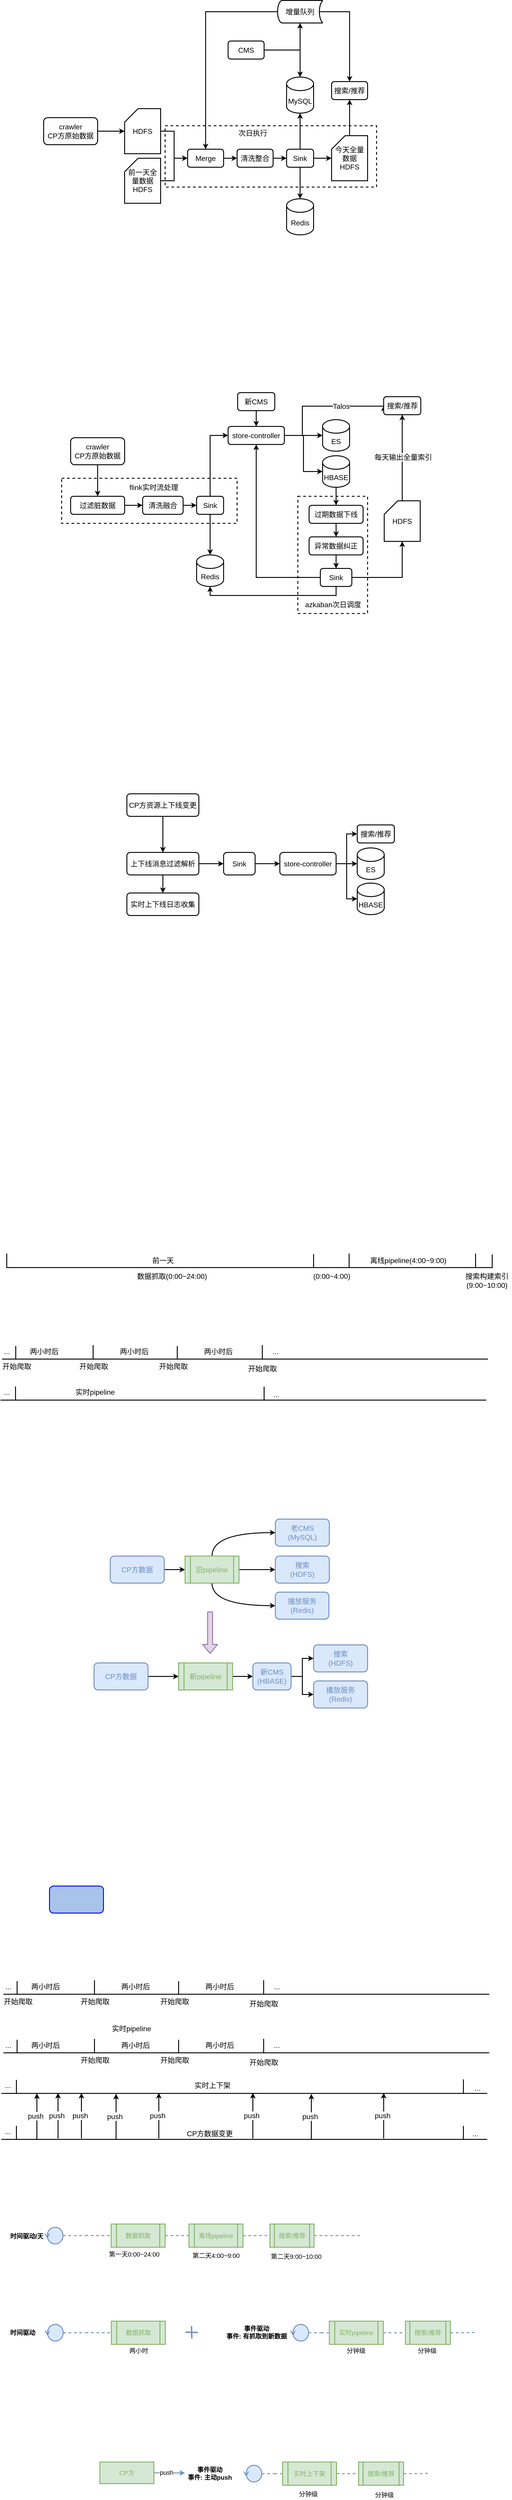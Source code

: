 <mxfile version="14.2.7" type="github">
  <diagram id="VjVRpiudHXe4usmQhJof" name="第 1 页">
    <mxGraphModel dx="1426" dy="844" grid="0" gridSize="10" guides="1" tooltips="1" connect="1" arrows="1" fold="1" page="1" pageScale="1" pageWidth="1169" pageHeight="827" math="0" shadow="0">
      <root>
        <mxCell id="0" />
        <mxCell id="1" parent="0" />
        <mxCell id="4UaUl_g-EKsj6W3iqg6l-78" value="" style="rounded=0;whiteSpace=wrap;html=1;strokeWidth=2;fontSize=16;dashed=1;" parent="1" vertex="1">
          <mxGeometry x="685" y="1210" width="155" height="260" as="geometry" />
        </mxCell>
        <mxCell id="4UaUl_g-EKsj6W3iqg6l-38" value="" style="rounded=0;whiteSpace=wrap;html=1;strokeWidth=2;fontSize=16;dashed=1;" parent="1" vertex="1">
          <mxGeometry x="160" y="1170" width="390" height="100" as="geometry" />
        </mxCell>
        <mxCell id="4UaUl_g-EKsj6W3iqg6l-20" value="" style="rounded=0;whiteSpace=wrap;html=1;strokeWidth=2;fontSize=16;dashed=1;" parent="1" vertex="1">
          <mxGeometry x="390" y="388" width="470" height="136" as="geometry" />
        </mxCell>
        <mxCell id="4UaUl_g-EKsj6W3iqg6l-3" value="" style="edgeStyle=orthogonalEdgeStyle;rounded=0;orthogonalLoop=1;jettySize=auto;html=1;fontSize=16;strokeWidth=2;" parent="1" source="4UaUl_g-EKsj6W3iqg6l-1" target="4UaUl_g-EKsj6W3iqg6l-2" edge="1">
          <mxGeometry relative="1" as="geometry" />
        </mxCell>
        <mxCell id="4UaUl_g-EKsj6W3iqg6l-1" value="crawler&lt;br style=&quot;font-size: 16px;&quot;&gt;CP方原始数据" style="rounded=1;whiteSpace=wrap;html=1;strokeWidth=2;fontSize=16;" parent="1" vertex="1">
          <mxGeometry x="120" y="370" width="120" height="60" as="geometry" />
        </mxCell>
        <mxCell id="4UaUl_g-EKsj6W3iqg6l-6" style="edgeStyle=orthogonalEdgeStyle;rounded=0;orthogonalLoop=1;jettySize=auto;html=1;exitX=1;exitY=0.5;exitDx=0;exitDy=0;exitPerimeter=0;entryX=0;entryY=0.5;entryDx=0;entryDy=0;strokeWidth=2;fontSize=16;" parent="1" source="4UaUl_g-EKsj6W3iqg6l-2" target="4UaUl_g-EKsj6W3iqg6l-5" edge="1">
          <mxGeometry relative="1" as="geometry" />
        </mxCell>
        <mxCell id="4UaUl_g-EKsj6W3iqg6l-2" value="HDFS" style="shape=card;whiteSpace=wrap;html=1;strokeWidth=2;fontSize=16;" parent="1" vertex="1">
          <mxGeometry x="300" y="350" width="80" height="100" as="geometry" />
        </mxCell>
        <mxCell id="4UaUl_g-EKsj6W3iqg6l-7" style="edgeStyle=orthogonalEdgeStyle;rounded=0;orthogonalLoop=1;jettySize=auto;html=1;exitX=1;exitY=0.5;exitDx=0;exitDy=0;exitPerimeter=0;entryX=0;entryY=0.5;entryDx=0;entryDy=0;strokeWidth=2;fontSize=16;" parent="1" source="4UaUl_g-EKsj6W3iqg6l-4" target="4UaUl_g-EKsj6W3iqg6l-5" edge="1">
          <mxGeometry relative="1" as="geometry" />
        </mxCell>
        <mxCell id="4UaUl_g-EKsj6W3iqg6l-4" value="前一天全量数据&lt;br&gt;HDFS" style="shape=card;whiteSpace=wrap;html=1;strokeWidth=2;fontSize=16;" parent="1" vertex="1">
          <mxGeometry x="300" y="460" width="80" height="100" as="geometry" />
        </mxCell>
        <mxCell id="4UaUl_g-EKsj6W3iqg6l-9" value="" style="edgeStyle=orthogonalEdgeStyle;rounded=0;orthogonalLoop=1;jettySize=auto;html=1;strokeWidth=2;fontSize=16;" parent="1" source="4UaUl_g-EKsj6W3iqg6l-5" target="4UaUl_g-EKsj6W3iqg6l-8" edge="1">
          <mxGeometry relative="1" as="geometry" />
        </mxCell>
        <mxCell id="4UaUl_g-EKsj6W3iqg6l-5" value="Merge" style="rounded=1;whiteSpace=wrap;html=1;strokeWidth=2;fontSize=16;" parent="1" vertex="1">
          <mxGeometry x="440" y="440" width="80" height="40" as="geometry" />
        </mxCell>
        <mxCell id="4UaUl_g-EKsj6W3iqg6l-11" value="" style="edgeStyle=orthogonalEdgeStyle;rounded=0;orthogonalLoop=1;jettySize=auto;html=1;strokeWidth=2;fontSize=16;" parent="1" source="4UaUl_g-EKsj6W3iqg6l-8" target="4UaUl_g-EKsj6W3iqg6l-10" edge="1">
          <mxGeometry relative="1" as="geometry" />
        </mxCell>
        <mxCell id="4UaUl_g-EKsj6W3iqg6l-8" value="清洗整合" style="rounded=1;whiteSpace=wrap;html=1;strokeWidth=2;fontSize=16;" parent="1" vertex="1">
          <mxGeometry x="550" y="440" width="80" height="40" as="geometry" />
        </mxCell>
        <mxCell id="4UaUl_g-EKsj6W3iqg6l-13" value="" style="edgeStyle=orthogonalEdgeStyle;rounded=0;orthogonalLoop=1;jettySize=auto;html=1;strokeWidth=2;fontSize=16;" parent="1" source="4UaUl_g-EKsj6W3iqg6l-10" target="4UaUl_g-EKsj6W3iqg6l-12" edge="1">
          <mxGeometry relative="1" as="geometry" />
        </mxCell>
        <mxCell id="4UaUl_g-EKsj6W3iqg6l-15" value="" style="edgeStyle=orthogonalEdgeStyle;rounded=0;orthogonalLoop=1;jettySize=auto;html=1;strokeWidth=2;fontSize=16;" parent="1" source="4UaUl_g-EKsj6W3iqg6l-10" target="4UaUl_g-EKsj6W3iqg6l-14" edge="1">
          <mxGeometry relative="1" as="geometry" />
        </mxCell>
        <mxCell id="4UaUl_g-EKsj6W3iqg6l-17" value="" style="edgeStyle=orthogonalEdgeStyle;rounded=0;orthogonalLoop=1;jettySize=auto;html=1;strokeWidth=2;fontSize=16;" parent="1" source="4UaUl_g-EKsj6W3iqg6l-10" target="4UaUl_g-EKsj6W3iqg6l-16" edge="1">
          <mxGeometry relative="1" as="geometry" />
        </mxCell>
        <mxCell id="4UaUl_g-EKsj6W3iqg6l-10" value="Sink" style="rounded=1;whiteSpace=wrap;html=1;strokeWidth=2;fontSize=16;" parent="1" vertex="1">
          <mxGeometry x="660" y="440" width="60" height="40" as="geometry" />
        </mxCell>
        <mxCell id="4UaUl_g-EKsj6W3iqg6l-19" value="" style="edgeStyle=orthogonalEdgeStyle;rounded=0;orthogonalLoop=1;jettySize=auto;html=1;strokeWidth=2;fontSize=16;" parent="1" source="4UaUl_g-EKsj6W3iqg6l-12" target="4UaUl_g-EKsj6W3iqg6l-18" edge="1">
          <mxGeometry relative="1" as="geometry" />
        </mxCell>
        <mxCell id="4UaUl_g-EKsj6W3iqg6l-12" value="今天全量数据&lt;br&gt;HDFS" style="shape=card;whiteSpace=wrap;html=1;strokeWidth=2;fontSize=16;" parent="1" vertex="1">
          <mxGeometry x="760" y="410" width="80" height="100" as="geometry" />
        </mxCell>
        <mxCell id="4UaUl_g-EKsj6W3iqg6l-14" value="MySQL" style="shape=cylinder3;whiteSpace=wrap;html=1;boundedLbl=1;backgroundOutline=1;size=15;strokeWidth=2;fontSize=16;" parent="1" vertex="1">
          <mxGeometry x="660" y="280" width="60" height="80" as="geometry" />
        </mxCell>
        <mxCell id="4UaUl_g-EKsj6W3iqg6l-16" value="Redis" style="shape=cylinder3;whiteSpace=wrap;html=1;boundedLbl=1;backgroundOutline=1;size=15;strokeWidth=2;fontSize=16;" parent="1" vertex="1">
          <mxGeometry x="660" y="550" width="60" height="80" as="geometry" />
        </mxCell>
        <mxCell id="4UaUl_g-EKsj6W3iqg6l-18" value="搜索/推荐" style="rounded=1;whiteSpace=wrap;html=1;strokeWidth=2;fontSize=16;" parent="1" vertex="1">
          <mxGeometry x="760" y="290" width="80" height="40" as="geometry" />
        </mxCell>
        <mxCell id="4UaUl_g-EKsj6W3iqg6l-21" value="次日执行" style="text;html=1;strokeColor=none;fillColor=none;align=center;verticalAlign=middle;whiteSpace=wrap;rounded=0;dashed=1;fontSize=16;" parent="1" vertex="1">
          <mxGeometry x="545" y="394" width="80" height="20" as="geometry" />
        </mxCell>
        <mxCell id="4UaUl_g-EKsj6W3iqg6l-25" style="edgeStyle=orthogonalEdgeStyle;rounded=0;orthogonalLoop=1;jettySize=auto;html=1;exitX=1;exitY=0.5;exitDx=0;exitDy=0;entryX=0.5;entryY=1;entryDx=0;entryDy=0;entryPerimeter=0;strokeWidth=2;fontSize=16;" parent="1" source="4UaUl_g-EKsj6W3iqg6l-23" target="4UaUl_g-EKsj6W3iqg6l-24" edge="1">
          <mxGeometry relative="1" as="geometry" />
        </mxCell>
        <mxCell id="4UaUl_g-EKsj6W3iqg6l-26" style="edgeStyle=orthogonalEdgeStyle;rounded=0;orthogonalLoop=1;jettySize=auto;html=1;exitX=1;exitY=0.5;exitDx=0;exitDy=0;entryX=0.5;entryY=0;entryDx=0;entryDy=0;entryPerimeter=0;strokeWidth=2;fontSize=16;" parent="1" source="4UaUl_g-EKsj6W3iqg6l-23" target="4UaUl_g-EKsj6W3iqg6l-14" edge="1">
          <mxGeometry relative="1" as="geometry" />
        </mxCell>
        <mxCell id="4UaUl_g-EKsj6W3iqg6l-23" value="CMS" style="rounded=1;whiteSpace=wrap;html=1;strokeWidth=2;fontSize=16;" parent="1" vertex="1">
          <mxGeometry x="530" y="200" width="80" height="40" as="geometry" />
        </mxCell>
        <mxCell id="4UaUl_g-EKsj6W3iqg6l-27" style="edgeStyle=orthogonalEdgeStyle;rounded=0;orthogonalLoop=1;jettySize=auto;html=1;exitX=0.93;exitY=0.5;exitDx=0;exitDy=0;exitPerimeter=0;strokeWidth=2;fontSize=16;" parent="1" source="4UaUl_g-EKsj6W3iqg6l-24" target="4UaUl_g-EKsj6W3iqg6l-18" edge="1">
          <mxGeometry relative="1" as="geometry" />
        </mxCell>
        <mxCell id="4UaUl_g-EKsj6W3iqg6l-29" style="edgeStyle=orthogonalEdgeStyle;rounded=0;orthogonalLoop=1;jettySize=auto;html=1;exitX=0;exitY=0.5;exitDx=0;exitDy=0;exitPerimeter=0;strokeWidth=2;fontSize=16;" parent="1" source="4UaUl_g-EKsj6W3iqg6l-24" target="4UaUl_g-EKsj6W3iqg6l-5" edge="1">
          <mxGeometry relative="1" as="geometry" />
        </mxCell>
        <mxCell id="4UaUl_g-EKsj6W3iqg6l-24" value="增量队列" style="strokeWidth=2;html=1;shape=mxgraph.flowchart.stored_data;whiteSpace=wrap;rounded=0;shadow=0;glass=0;sketch=0;fontSize=16;" parent="1" vertex="1">
          <mxGeometry x="640" y="110" width="100" height="50" as="geometry" />
        </mxCell>
        <mxCell id="4UaUl_g-EKsj6W3iqg6l-33" value="" style="edgeStyle=orthogonalEdgeStyle;rounded=0;orthogonalLoop=1;jettySize=auto;html=1;strokeWidth=2;fontSize=16;" parent="1" source="4UaUl_g-EKsj6W3iqg6l-31" target="4UaUl_g-EKsj6W3iqg6l-32" edge="1">
          <mxGeometry relative="1" as="geometry" />
        </mxCell>
        <mxCell id="4UaUl_g-EKsj6W3iqg6l-31" value="crawler&lt;br style=&quot;font-size: 16px;&quot;&gt;CP方原始数据" style="rounded=1;whiteSpace=wrap;html=1;strokeWidth=2;fontSize=16;" parent="1" vertex="1">
          <mxGeometry x="180" y="1080" width="120" height="60" as="geometry" />
        </mxCell>
        <mxCell id="4UaUl_g-EKsj6W3iqg6l-35" value="" style="edgeStyle=orthogonalEdgeStyle;rounded=0;orthogonalLoop=1;jettySize=auto;html=1;strokeWidth=2;fontSize=16;" parent="1" source="4UaUl_g-EKsj6W3iqg6l-32" target="4UaUl_g-EKsj6W3iqg6l-34" edge="1">
          <mxGeometry relative="1" as="geometry" />
        </mxCell>
        <mxCell id="4UaUl_g-EKsj6W3iqg6l-32" value="过滤脏数据" style="rounded=1;whiteSpace=wrap;html=1;strokeWidth=2;fontSize=16;" parent="1" vertex="1">
          <mxGeometry x="180" y="1210" width="120" height="40" as="geometry" />
        </mxCell>
        <mxCell id="4UaUl_g-EKsj6W3iqg6l-37" value="" style="edgeStyle=orthogonalEdgeStyle;rounded=0;orthogonalLoop=1;jettySize=auto;html=1;strokeWidth=2;fontSize=16;" parent="1" source="4UaUl_g-EKsj6W3iqg6l-34" target="4UaUl_g-EKsj6W3iqg6l-36" edge="1">
          <mxGeometry relative="1" as="geometry" />
        </mxCell>
        <mxCell id="4UaUl_g-EKsj6W3iqg6l-34" value="清洗融合" style="rounded=1;whiteSpace=wrap;html=1;strokeWidth=2;fontSize=16;" parent="1" vertex="1">
          <mxGeometry x="340" y="1210" width="90" height="40" as="geometry" />
        </mxCell>
        <mxCell id="4UaUl_g-EKsj6W3iqg6l-53" value="" style="edgeStyle=orthogonalEdgeStyle;rounded=0;orthogonalLoop=1;jettySize=auto;html=1;strokeWidth=2;fontSize=16;" parent="1" source="4UaUl_g-EKsj6W3iqg6l-36" target="4UaUl_g-EKsj6W3iqg6l-52" edge="1">
          <mxGeometry relative="1" as="geometry" />
        </mxCell>
        <mxCell id="4UaUl_g-EKsj6W3iqg6l-63" style="edgeStyle=orthogonalEdgeStyle;rounded=0;orthogonalLoop=1;jettySize=auto;html=1;exitX=0.5;exitY=0;exitDx=0;exitDy=0;entryX=0;entryY=0.5;entryDx=0;entryDy=0;strokeWidth=2;fontSize=16;" parent="1" source="4UaUl_g-EKsj6W3iqg6l-36" target="4UaUl_g-EKsj6W3iqg6l-41" edge="1">
          <mxGeometry relative="1" as="geometry" />
        </mxCell>
        <mxCell id="4UaUl_g-EKsj6W3iqg6l-36" value="Sink" style="rounded=1;whiteSpace=wrap;html=1;strokeWidth=2;fontSize=16;" parent="1" vertex="1">
          <mxGeometry x="460" y="1210" width="60" height="40" as="geometry" />
        </mxCell>
        <mxCell id="4UaUl_g-EKsj6W3iqg6l-39" value="flink实时流处理" style="text;html=1;strokeColor=none;fillColor=none;align=center;verticalAlign=middle;whiteSpace=wrap;rounded=0;dashed=1;fontSize=16;" parent="1" vertex="1">
          <mxGeometry x="300" y="1180" width="130" height="20" as="geometry" />
        </mxCell>
        <mxCell id="4UaUl_g-EKsj6W3iqg6l-65" value="" style="edgeStyle=orthogonalEdgeStyle;rounded=0;orthogonalLoop=1;jettySize=auto;html=1;strokeWidth=2;fontSize=16;" parent="1" source="4UaUl_g-EKsj6W3iqg6l-41" target="4UaUl_g-EKsj6W3iqg6l-45" edge="1">
          <mxGeometry relative="1" as="geometry" />
        </mxCell>
        <mxCell id="4UaUl_g-EKsj6W3iqg6l-66" style="edgeStyle=orthogonalEdgeStyle;rounded=0;orthogonalLoop=1;jettySize=auto;html=1;exitX=1;exitY=0.5;exitDx=0;exitDy=0;entryX=0;entryY=0.5;entryDx=0;entryDy=0;entryPerimeter=0;strokeWidth=2;fontSize=16;" parent="1" source="4UaUl_g-EKsj6W3iqg6l-41" target="4UaUl_g-EKsj6W3iqg6l-50" edge="1">
          <mxGeometry relative="1" as="geometry" />
        </mxCell>
        <mxCell id="4UaUl_g-EKsj6W3iqg6l-67" style="edgeStyle=orthogonalEdgeStyle;rounded=0;orthogonalLoop=1;jettySize=auto;html=1;exitX=1;exitY=0.5;exitDx=0;exitDy=0;entryX=0;entryY=0.5;entryDx=0;entryDy=0;strokeWidth=2;fontSize=16;" parent="1" source="4UaUl_g-EKsj6W3iqg6l-41" target="4UaUl_g-EKsj6W3iqg6l-55" edge="1">
          <mxGeometry relative="1" as="geometry">
            <Array as="points">
              <mxPoint x="695" y="1075" />
              <mxPoint x="695" y="1010" />
            </Array>
          </mxGeometry>
        </mxCell>
        <mxCell id="4UaUl_g-EKsj6W3iqg6l-68" value="Talos" style="edgeLabel;html=1;align=center;verticalAlign=middle;resizable=0;points=[];fontSize=16;" parent="4UaUl_g-EKsj6W3iqg6l-67" vertex="1" connectable="0">
          <mxGeometry x="0.333" relative="1" as="geometry">
            <mxPoint as="offset" />
          </mxGeometry>
        </mxCell>
        <mxCell id="4UaUl_g-EKsj6W3iqg6l-41" value="store-controller" style="rounded=1;whiteSpace=wrap;html=1;strokeWidth=2;fontSize=16;" parent="1" vertex="1">
          <mxGeometry x="530" y="1055" width="125" height="40" as="geometry" />
        </mxCell>
        <mxCell id="4UaUl_g-EKsj6W3iqg6l-44" style="edgeStyle=orthogonalEdgeStyle;rounded=0;orthogonalLoop=1;jettySize=auto;html=1;exitX=0.5;exitY=1;exitDx=0;exitDy=0;strokeWidth=2;fontSize=16;" parent="1" source="4UaUl_g-EKsj6W3iqg6l-43" target="4UaUl_g-EKsj6W3iqg6l-41" edge="1">
          <mxGeometry relative="1" as="geometry" />
        </mxCell>
        <mxCell id="4UaUl_g-EKsj6W3iqg6l-43" value="新CMS" style="rounded=1;whiteSpace=wrap;html=1;strokeWidth=2;fontSize=16;" parent="1" vertex="1">
          <mxGeometry x="551.25" y="980" width="82.5" height="40" as="geometry" />
        </mxCell>
        <mxCell id="4UaUl_g-EKsj6W3iqg6l-45" value="ES" style="shape=cylinder3;whiteSpace=wrap;html=1;boundedLbl=1;backgroundOutline=1;size=15;strokeWidth=2;fontSize=16;" parent="1" vertex="1">
          <mxGeometry x="740" y="1040" width="60" height="70" as="geometry" />
        </mxCell>
        <mxCell id="4UaUl_g-EKsj6W3iqg6l-71" value="" style="edgeStyle=orthogonalEdgeStyle;rounded=0;orthogonalLoop=1;jettySize=auto;html=1;strokeWidth=2;fontSize=16;" parent="1" source="4UaUl_g-EKsj6W3iqg6l-50" target="4UaUl_g-EKsj6W3iqg6l-61" edge="1">
          <mxGeometry relative="1" as="geometry" />
        </mxCell>
        <mxCell id="4UaUl_g-EKsj6W3iqg6l-50" value="HBASE" style="shape=cylinder3;whiteSpace=wrap;html=1;boundedLbl=1;backgroundOutline=1;size=15;strokeWidth=2;fontSize=16;" parent="1" vertex="1">
          <mxGeometry x="740" y="1120" width="60" height="70" as="geometry" />
        </mxCell>
        <mxCell id="4UaUl_g-EKsj6W3iqg6l-52" value="Redis" style="shape=cylinder3;whiteSpace=wrap;html=1;boundedLbl=1;backgroundOutline=1;size=15;strokeWidth=2;fontSize=16;" parent="1" vertex="1">
          <mxGeometry x="460" y="1340" width="60" height="70" as="geometry" />
        </mxCell>
        <mxCell id="4UaUl_g-EKsj6W3iqg6l-60" style="edgeStyle=orthogonalEdgeStyle;rounded=0;orthogonalLoop=1;jettySize=auto;html=1;exitX=0.5;exitY=0;exitDx=0;exitDy=0;exitPerimeter=0;strokeWidth=2;fontSize=16;" parent="1" source="4UaUl_g-EKsj6W3iqg6l-54" target="4UaUl_g-EKsj6W3iqg6l-55" edge="1">
          <mxGeometry relative="1" as="geometry" />
        </mxCell>
        <mxCell id="4UaUl_g-EKsj6W3iqg6l-80" value="每天输出全量索引" style="edgeLabel;html=1;align=center;verticalAlign=middle;resizable=0;points=[];fontSize=16;" parent="4UaUl_g-EKsj6W3iqg6l-60" vertex="1" connectable="0">
          <mxGeometry x="0.016" y="-2" relative="1" as="geometry">
            <mxPoint as="offset" />
          </mxGeometry>
        </mxCell>
        <mxCell id="4UaUl_g-EKsj6W3iqg6l-54" value="HDFS" style="shape=card;whiteSpace=wrap;html=1;strokeWidth=2;fontSize=16;" parent="1" vertex="1">
          <mxGeometry x="877" y="1220" width="80" height="90" as="geometry" />
        </mxCell>
        <mxCell id="4UaUl_g-EKsj6W3iqg6l-55" value="搜索/推荐" style="rounded=1;whiteSpace=wrap;html=1;strokeWidth=2;fontSize=16;" parent="1" vertex="1">
          <mxGeometry x="875.75" y="989" width="82.5" height="40" as="geometry" />
        </mxCell>
        <mxCell id="4UaUl_g-EKsj6W3iqg6l-72" value="" style="edgeStyle=orthogonalEdgeStyle;rounded=0;orthogonalLoop=1;jettySize=auto;html=1;strokeWidth=2;fontSize=16;" parent="1" source="4UaUl_g-EKsj6W3iqg6l-61" target="4UaUl_g-EKsj6W3iqg6l-62" edge="1">
          <mxGeometry relative="1" as="geometry" />
        </mxCell>
        <mxCell id="4UaUl_g-EKsj6W3iqg6l-61" value="过期数据下线" style="rounded=1;whiteSpace=wrap;html=1;strokeWidth=2;fontSize=16;" parent="1" vertex="1">
          <mxGeometry x="710" y="1230" width="120" height="40" as="geometry" />
        </mxCell>
        <mxCell id="4UaUl_g-EKsj6W3iqg6l-74" value="" style="edgeStyle=orthogonalEdgeStyle;rounded=0;orthogonalLoop=1;jettySize=auto;html=1;strokeWidth=2;fontSize=16;" parent="1" source="4UaUl_g-EKsj6W3iqg6l-62" target="4UaUl_g-EKsj6W3iqg6l-73" edge="1">
          <mxGeometry relative="1" as="geometry" />
        </mxCell>
        <mxCell id="4UaUl_g-EKsj6W3iqg6l-62" value="异常数据纠正" style="rounded=1;whiteSpace=wrap;html=1;strokeWidth=2;fontSize=16;" parent="1" vertex="1">
          <mxGeometry x="710" y="1300" width="120" height="40" as="geometry" />
        </mxCell>
        <mxCell id="4UaUl_g-EKsj6W3iqg6l-75" style="edgeStyle=orthogonalEdgeStyle;rounded=0;orthogonalLoop=1;jettySize=auto;html=1;exitX=0;exitY=0.5;exitDx=0;exitDy=0;entryX=0.5;entryY=1;entryDx=0;entryDy=0;strokeWidth=2;fontSize=16;" parent="1" source="4UaUl_g-EKsj6W3iqg6l-73" target="4UaUl_g-EKsj6W3iqg6l-41" edge="1">
          <mxGeometry relative="1" as="geometry" />
        </mxCell>
        <mxCell id="4UaUl_g-EKsj6W3iqg6l-76" style="edgeStyle=orthogonalEdgeStyle;rounded=0;orthogonalLoop=1;jettySize=auto;html=1;exitX=0.5;exitY=1;exitDx=0;exitDy=0;entryX=0.5;entryY=1;entryDx=0;entryDy=0;entryPerimeter=0;strokeWidth=2;fontSize=16;" parent="1" source="4UaUl_g-EKsj6W3iqg6l-73" target="4UaUl_g-EKsj6W3iqg6l-52" edge="1">
          <mxGeometry relative="1" as="geometry" />
        </mxCell>
        <mxCell id="4UaUl_g-EKsj6W3iqg6l-77" style="edgeStyle=orthogonalEdgeStyle;rounded=0;orthogonalLoop=1;jettySize=auto;html=1;exitX=1;exitY=0.5;exitDx=0;exitDy=0;strokeWidth=2;fontSize=16;" parent="1" source="4UaUl_g-EKsj6W3iqg6l-73" target="4UaUl_g-EKsj6W3iqg6l-54" edge="1">
          <mxGeometry relative="1" as="geometry" />
        </mxCell>
        <mxCell id="4UaUl_g-EKsj6W3iqg6l-73" value="Sink" style="rounded=1;whiteSpace=wrap;html=1;strokeWidth=2;fontSize=16;" parent="1" vertex="1">
          <mxGeometry x="735" y="1370" width="70" height="40" as="geometry" />
        </mxCell>
        <mxCell id="4UaUl_g-EKsj6W3iqg6l-79" value="azkaban次日调度" style="text;html=1;align=center;verticalAlign=middle;resizable=0;points=[];autosize=1;fontSize=16;" parent="1" vertex="1">
          <mxGeometry x="692.5" y="1440" width="140" height="20" as="geometry" />
        </mxCell>
        <mxCell id="4UaUl_g-EKsj6W3iqg6l-83" value="" style="edgeStyle=orthogonalEdgeStyle;rounded=0;orthogonalLoop=1;jettySize=auto;html=1;strokeWidth=2;fontSize=16;" parent="1" source="4UaUl_g-EKsj6W3iqg6l-81" target="4UaUl_g-EKsj6W3iqg6l-82" edge="1">
          <mxGeometry relative="1" as="geometry" />
        </mxCell>
        <mxCell id="4UaUl_g-EKsj6W3iqg6l-81" value="CP方资源上下线变更" style="rounded=1;whiteSpace=wrap;html=1;strokeWidth=2;fontSize=16;" parent="1" vertex="1">
          <mxGeometry x="305" y="1870" width="160" height="50" as="geometry" />
        </mxCell>
        <mxCell id="4UaUl_g-EKsj6W3iqg6l-85" value="" style="edgeStyle=orthogonalEdgeStyle;rounded=0;orthogonalLoop=1;jettySize=auto;html=1;strokeWidth=2;fontSize=16;" parent="1" source="4UaUl_g-EKsj6W3iqg6l-82" target="4UaUl_g-EKsj6W3iqg6l-84" edge="1">
          <mxGeometry relative="1" as="geometry" />
        </mxCell>
        <mxCell id="4UaUl_g-EKsj6W3iqg6l-89" value="" style="edgeStyle=orthogonalEdgeStyle;rounded=0;orthogonalLoop=1;jettySize=auto;html=1;strokeWidth=2;fontSize=16;" parent="1" source="4UaUl_g-EKsj6W3iqg6l-82" target="4UaUl_g-EKsj6W3iqg6l-88" edge="1">
          <mxGeometry relative="1" as="geometry" />
        </mxCell>
        <mxCell id="4UaUl_g-EKsj6W3iqg6l-82" value="上下线消息过滤解析" style="rounded=1;whiteSpace=wrap;html=1;strokeWidth=2;fontSize=16;" parent="1" vertex="1">
          <mxGeometry x="305" y="2000" width="160" height="50" as="geometry" />
        </mxCell>
        <mxCell id="4UaUl_g-EKsj6W3iqg6l-87" value="" style="edgeStyle=orthogonalEdgeStyle;rounded=0;orthogonalLoop=1;jettySize=auto;html=1;strokeWidth=2;fontSize=16;" parent="1" source="4UaUl_g-EKsj6W3iqg6l-84" target="4UaUl_g-EKsj6W3iqg6l-86" edge="1">
          <mxGeometry relative="1" as="geometry" />
        </mxCell>
        <mxCell id="4UaUl_g-EKsj6W3iqg6l-84" value="Sink" style="rounded=1;whiteSpace=wrap;html=1;strokeWidth=2;fontSize=16;" parent="1" vertex="1">
          <mxGeometry x="520" y="2000" width="70" height="50" as="geometry" />
        </mxCell>
        <mxCell id="4UaUl_g-EKsj6W3iqg6l-94" value="" style="edgeStyle=orthogonalEdgeStyle;rounded=0;orthogonalLoop=1;jettySize=auto;html=1;strokeWidth=2;fontSize=16;" parent="1" source="4UaUl_g-EKsj6W3iqg6l-86" target="4UaUl_g-EKsj6W3iqg6l-91" edge="1">
          <mxGeometry relative="1" as="geometry" />
        </mxCell>
        <mxCell id="4UaUl_g-EKsj6W3iqg6l-95" style="edgeStyle=orthogonalEdgeStyle;rounded=0;orthogonalLoop=1;jettySize=auto;html=1;exitX=1;exitY=0.5;exitDx=0;exitDy=0;entryX=0;entryY=0.5;entryDx=0;entryDy=0;entryPerimeter=0;strokeWidth=2;fontSize=16;" parent="1" source="4UaUl_g-EKsj6W3iqg6l-86" target="4UaUl_g-EKsj6W3iqg6l-92" edge="1">
          <mxGeometry relative="1" as="geometry" />
        </mxCell>
        <mxCell id="4UaUl_g-EKsj6W3iqg6l-96" style="edgeStyle=orthogonalEdgeStyle;rounded=0;orthogonalLoop=1;jettySize=auto;html=1;exitX=1;exitY=0.5;exitDx=0;exitDy=0;entryX=0;entryY=0.5;entryDx=0;entryDy=0;strokeWidth=2;fontSize=16;" parent="1" source="4UaUl_g-EKsj6W3iqg6l-86" target="4UaUl_g-EKsj6W3iqg6l-93" edge="1">
          <mxGeometry relative="1" as="geometry" />
        </mxCell>
        <mxCell id="4UaUl_g-EKsj6W3iqg6l-86" value="store-controller" style="rounded=1;whiteSpace=wrap;html=1;strokeWidth=2;fontSize=16;" parent="1" vertex="1">
          <mxGeometry x="645" y="2000" width="125" height="50" as="geometry" />
        </mxCell>
        <mxCell id="4UaUl_g-EKsj6W3iqg6l-88" value="实时上下线日志收集" style="rounded=1;whiteSpace=wrap;html=1;strokeWidth=2;fontSize=16;" parent="1" vertex="1">
          <mxGeometry x="305" y="2090" width="160" height="50" as="geometry" />
        </mxCell>
        <mxCell id="4UaUl_g-EKsj6W3iqg6l-91" value="ES" style="shape=cylinder3;whiteSpace=wrap;html=1;boundedLbl=1;backgroundOutline=1;size=15;strokeWidth=2;fontSize=16;" parent="1" vertex="1">
          <mxGeometry x="817" y="1990" width="60" height="70" as="geometry" />
        </mxCell>
        <mxCell id="4UaUl_g-EKsj6W3iqg6l-92" value="HBASE" style="shape=cylinder3;whiteSpace=wrap;html=1;boundedLbl=1;backgroundOutline=1;size=15;strokeWidth=2;fontSize=16;" parent="1" vertex="1">
          <mxGeometry x="817" y="2068" width="60" height="70" as="geometry" />
        </mxCell>
        <mxCell id="4UaUl_g-EKsj6W3iqg6l-93" value="搜索/推荐" style="rounded=1;whiteSpace=wrap;html=1;strokeWidth=2;fontSize=16;" parent="1" vertex="1">
          <mxGeometry x="817" y="1939" width="82.5" height="40" as="geometry" />
        </mxCell>
        <mxCell id="4UaUl_g-EKsj6W3iqg6l-98" value="" style="endArrow=none;html=1;strokeWidth=2;fontSize=16;" parent="1" edge="1">
          <mxGeometry width="50" height="50" relative="1" as="geometry">
            <mxPoint x="37" y="2921" as="sourcePoint" />
            <mxPoint x="1117" y="2921" as="targetPoint" />
          </mxGeometry>
        </mxCell>
        <mxCell id="4UaUl_g-EKsj6W3iqg6l-99" value="" style="endArrow=none;html=1;strokeWidth=2;fontSize=16;" parent="1" edge="1">
          <mxGeometry width="50" height="50" relative="1" as="geometry">
            <mxPoint x="38" y="2920" as="sourcePoint" />
            <mxPoint x="38" y="2890" as="targetPoint" />
          </mxGeometry>
        </mxCell>
        <mxCell id="4UaUl_g-EKsj6W3iqg6l-101" value="" style="endArrow=none;html=1;strokeWidth=2;fontSize=16;" parent="1" edge="1">
          <mxGeometry width="50" height="50" relative="1" as="geometry">
            <mxPoint x="1117" y="2922" as="sourcePoint" />
            <mxPoint x="1117" y="2892" as="targetPoint" />
          </mxGeometry>
        </mxCell>
        <mxCell id="4UaUl_g-EKsj6W3iqg6l-102" value="" style="endArrow=none;html=1;strokeWidth=2;fontSize=16;" parent="1" edge="1">
          <mxGeometry width="50" height="50" relative="1" as="geometry">
            <mxPoint x="720" y="2921" as="sourcePoint" />
            <mxPoint x="720" y="2891" as="targetPoint" />
          </mxGeometry>
        </mxCell>
        <mxCell id="4UaUl_g-EKsj6W3iqg6l-103" value="" style="endArrow=none;html=1;strokeWidth=2;fontSize=16;" parent="1" edge="1">
          <mxGeometry width="50" height="50" relative="1" as="geometry">
            <mxPoint x="799" y="2920" as="sourcePoint" />
            <mxPoint x="799" y="2890" as="targetPoint" />
          </mxGeometry>
        </mxCell>
        <mxCell id="4UaUl_g-EKsj6W3iqg6l-104" value="" style="endArrow=none;html=1;strokeWidth=2;fontSize=16;" parent="1" edge="1">
          <mxGeometry width="50" height="50" relative="1" as="geometry">
            <mxPoint x="1080" y="2920" as="sourcePoint" />
            <mxPoint x="1080" y="2890" as="targetPoint" />
          </mxGeometry>
        </mxCell>
        <mxCell id="4UaUl_g-EKsj6W3iqg6l-106" value="数据抓取(0:00~24:00)" style="text;html=1;align=center;verticalAlign=middle;resizable=0;points=[];autosize=1;fontSize=16;" parent="1" vertex="1">
          <mxGeometry x="320" y="2930" width="170" height="20" as="geometry" />
        </mxCell>
        <mxCell id="4UaUl_g-EKsj6W3iqg6l-108" value="前一天" style="text;html=1;align=center;verticalAlign=middle;resizable=0;points=[];autosize=1;fontSize=16;" parent="1" vertex="1">
          <mxGeometry x="355" y="2895" width="60" height="20" as="geometry" />
        </mxCell>
        <mxCell id="4UaUl_g-EKsj6W3iqg6l-109" value="(0:00~4:00)" style="text;html=1;align=center;verticalAlign=middle;resizable=0;points=[];autosize=1;fontSize=16;" parent="1" vertex="1">
          <mxGeometry x="710" y="2930" width="100" height="20" as="geometry" />
        </mxCell>
        <mxCell id="4UaUl_g-EKsj6W3iqg6l-110" value="搜索构建索引&lt;br&gt;(9:00~10:00)" style="text;html=1;align=center;verticalAlign=middle;resizable=0;points=[];autosize=1;fontSize=16;" parent="1" vertex="1">
          <mxGeometry x="1050" y="2930" width="110" height="40" as="geometry" />
        </mxCell>
        <mxCell id="4UaUl_g-EKsj6W3iqg6l-111" value="离线pipeline(4:00~9:00)" style="text;html=1;align=center;verticalAlign=middle;resizable=0;points=[];autosize=1;fontSize=16;" parent="1" vertex="1">
          <mxGeometry x="840" y="2895" width="180" height="20" as="geometry" />
        </mxCell>
        <mxCell id="4UaUl_g-EKsj6W3iqg6l-120" value="&lt;font color=&quot;#6c8ebf&quot;&gt;老CMS&lt;br&gt;(MySQL)&lt;/font&gt;" style="rounded=1;whiteSpace=wrap;html=1;strokeWidth=2;fontSize=16;fillColor=#dae8fc;strokeColor=#6c8ebf;" parent="1" vertex="1">
          <mxGeometry x="635" y="3479" width="120" height="60" as="geometry" />
        </mxCell>
        <mxCell id="4UaUl_g-EKsj6W3iqg6l-121" value="&lt;font color=&quot;#6c8ebf&quot;&gt;播放服务&lt;br&gt;(Redis)&lt;/font&gt;" style="rounded=1;whiteSpace=wrap;html=1;strokeWidth=2;fontSize=16;fillColor=#dae8fc;strokeColor=#6c8ebf;" parent="1" vertex="1">
          <mxGeometry x="635" y="3641" width="119" height="60" as="geometry" />
        </mxCell>
        <mxCell id="4UaUl_g-EKsj6W3iqg6l-149" style="edgeStyle=orthogonalEdgeStyle;rounded=0;orthogonalLoop=1;jettySize=auto;html=1;exitX=1;exitY=0.5;exitDx=0;exitDy=0;strokeWidth=2;fontSize=16;" parent="1" source="4UaUl_g-EKsj6W3iqg6l-127" target="4UaUl_g-EKsj6W3iqg6l-147" edge="1">
          <mxGeometry relative="1" as="geometry" />
        </mxCell>
        <mxCell id="4UaUl_g-EKsj6W3iqg6l-156" style="edgeStyle=orthogonalEdgeStyle;rounded=0;orthogonalLoop=1;jettySize=auto;html=1;exitX=0.5;exitY=0;exitDx=0;exitDy=0;entryX=0;entryY=0.5;entryDx=0;entryDy=0;strokeWidth=2;fontSize=16;curved=1;" parent="1" source="4UaUl_g-EKsj6W3iqg6l-127" target="4UaUl_g-EKsj6W3iqg6l-120" edge="1">
          <mxGeometry relative="1" as="geometry" />
        </mxCell>
        <mxCell id="4UaUl_g-EKsj6W3iqg6l-157" style="edgeStyle=orthogonalEdgeStyle;curved=1;rounded=0;orthogonalLoop=1;jettySize=auto;html=1;exitX=0.5;exitY=1;exitDx=0;exitDy=0;entryX=0;entryY=0.5;entryDx=0;entryDy=0;strokeWidth=2;fontSize=16;" parent="1" source="4UaUl_g-EKsj6W3iqg6l-127" target="4UaUl_g-EKsj6W3iqg6l-121" edge="1">
          <mxGeometry relative="1" as="geometry" />
        </mxCell>
        <mxCell id="4UaUl_g-EKsj6W3iqg6l-127" value="&lt;font color=&quot;#82b366&quot;&gt;旧pipeline&lt;/font&gt;" style="shape=process;whiteSpace=wrap;html=1;backgroundOutline=1;strokeColor=#82b366;strokeWidth=2;fillColor=#d5e8d4;fontSize=16;" parent="1" vertex="1">
          <mxGeometry x="434.25" y="3561" width="120" height="60" as="geometry" />
        </mxCell>
        <mxCell id="4UaUl_g-EKsj6W3iqg6l-132" value="" style="shape=flexArrow;endArrow=classic;html=1;strokeWidth=2;fontSize=16;fillColor=#e1d5e7;strokeColor=#9673a6;" parent="1" edge="1">
          <mxGeometry width="50" height="50" relative="1" as="geometry">
            <mxPoint x="490" y="3684" as="sourcePoint" />
            <mxPoint x="490" y="3778" as="targetPoint" />
          </mxGeometry>
        </mxCell>
        <mxCell id="4UaUl_g-EKsj6W3iqg6l-135" value="" style="edgeStyle=orthogonalEdgeStyle;rounded=0;orthogonalLoop=1;jettySize=auto;html=1;strokeWidth=2;fontSize=16;" parent="1" source="4UaUl_g-EKsj6W3iqg6l-133" target="4UaUl_g-EKsj6W3iqg6l-134" edge="1">
          <mxGeometry relative="1" as="geometry" />
        </mxCell>
        <mxCell id="4UaUl_g-EKsj6W3iqg6l-133" value="&lt;font color=&quot;#82b366&quot;&gt;新pipeline&lt;/font&gt;" style="shape=process;whiteSpace=wrap;html=1;backgroundOutline=1;strokeColor=#82b366;strokeWidth=2;fillColor=#d5e8d4;fontSize=16;" parent="1" vertex="1">
          <mxGeometry x="420" y="3798" width="120" height="60" as="geometry" />
        </mxCell>
        <mxCell id="4UaUl_g-EKsj6W3iqg6l-144" value="" style="edgeStyle=orthogonalEdgeStyle;rounded=0;orthogonalLoop=1;jettySize=auto;html=1;strokeWidth=2;fontSize=16;" parent="1" source="4UaUl_g-EKsj6W3iqg6l-134" target="4UaUl_g-EKsj6W3iqg6l-143" edge="1">
          <mxGeometry relative="1" as="geometry" />
        </mxCell>
        <mxCell id="4UaUl_g-EKsj6W3iqg6l-145" style="edgeStyle=orthogonalEdgeStyle;rounded=0;orthogonalLoop=1;jettySize=auto;html=1;exitX=1;exitY=0.5;exitDx=0;exitDy=0;entryX=0;entryY=0.5;entryDx=0;entryDy=0;strokeWidth=2;fontSize=16;" parent="1" source="4UaUl_g-EKsj6W3iqg6l-134" target="4UaUl_g-EKsj6W3iqg6l-138" edge="1">
          <mxGeometry relative="1" as="geometry" />
        </mxCell>
        <mxCell id="4UaUl_g-EKsj6W3iqg6l-134" value="&lt;font color=&quot;#6c8ebf&quot;&gt;新CMS&lt;br&gt;(HBASE)&lt;/font&gt;" style="rounded=1;whiteSpace=wrap;html=1;strokeWidth=2;fontSize=16;fillColor=#dae8fc;strokeColor=#6c8ebf;" parent="1" vertex="1">
          <mxGeometry x="585" y="3798" width="85" height="60" as="geometry" />
        </mxCell>
        <mxCell id="4UaUl_g-EKsj6W3iqg6l-138" value="&lt;font color=&quot;#6c8ebf&quot;&gt;搜索&lt;br&gt;(HDFS)&lt;/font&gt;" style="rounded=1;whiteSpace=wrap;html=1;strokeWidth=2;fontSize=16;fillColor=#dae8fc;strokeColor=#6c8ebf;" parent="1" vertex="1">
          <mxGeometry x="720" y="3758" width="120" height="60" as="geometry" />
        </mxCell>
        <mxCell id="4UaUl_g-EKsj6W3iqg6l-143" value="&lt;font color=&quot;#6c8ebf&quot;&gt;播放服务&lt;br&gt;(Redis)&lt;/font&gt;" style="rounded=1;whiteSpace=wrap;html=1;strokeWidth=2;fontSize=16;fillColor=#dae8fc;strokeColor=#6c8ebf;" parent="1" vertex="1">
          <mxGeometry x="720" y="3838" width="120" height="60" as="geometry" />
        </mxCell>
        <mxCell id="4UaUl_g-EKsj6W3iqg6l-147" value="&lt;font color=&quot;#6c8ebf&quot;&gt;搜索&lt;br&gt;(HDFS)&lt;/font&gt;" style="rounded=1;whiteSpace=wrap;html=1;strokeWidth=2;fontSize=16;fillColor=#dae8fc;strokeColor=#6c8ebf;" parent="1" vertex="1">
          <mxGeometry x="635" y="3561" width="120" height="60" as="geometry" />
        </mxCell>
        <mxCell id="4UaUl_g-EKsj6W3iqg6l-155" value="" style="edgeStyle=orthogonalEdgeStyle;rounded=0;orthogonalLoop=1;jettySize=auto;html=1;strokeWidth=2;fontSize=16;" parent="1" source="4UaUl_g-EKsj6W3iqg6l-151" target="4UaUl_g-EKsj6W3iqg6l-127" edge="1">
          <mxGeometry relative="1" as="geometry" />
        </mxCell>
        <mxCell id="4UaUl_g-EKsj6W3iqg6l-151" value="&lt;font color=&quot;#6c8ebf&quot;&gt;CP方数据&lt;/font&gt;" style="rounded=1;whiteSpace=wrap;html=1;strokeWidth=2;fontSize=16;fillColor=#dae8fc;strokeColor=#6c8ebf;" parent="1" vertex="1">
          <mxGeometry x="268" y="3561" width="120" height="60" as="geometry" />
        </mxCell>
        <mxCell id="4UaUl_g-EKsj6W3iqg6l-154" value="" style="edgeStyle=orthogonalEdgeStyle;rounded=0;orthogonalLoop=1;jettySize=auto;html=1;strokeWidth=2;fontSize=16;" parent="1" source="4UaUl_g-EKsj6W3iqg6l-153" target="4UaUl_g-EKsj6W3iqg6l-133" edge="1">
          <mxGeometry relative="1" as="geometry" />
        </mxCell>
        <mxCell id="4UaUl_g-EKsj6W3iqg6l-153" value="&lt;font color=&quot;#6c8ebf&quot;&gt;CP方数据&lt;/font&gt;" style="rounded=1;whiteSpace=wrap;html=1;strokeWidth=2;fontSize=16;fillColor=#dae8fc;strokeColor=#6c8ebf;" parent="1" vertex="1">
          <mxGeometry x="232" y="3798" width="120" height="60" as="geometry" />
        </mxCell>
        <mxCell id="4UaUl_g-EKsj6W3iqg6l-159" value="" style="endArrow=none;html=1;strokeWidth=2;fontSize=16;" parent="1" edge="1">
          <mxGeometry width="50" height="50" relative="1" as="geometry">
            <mxPoint x="27.5" y="3124" as="sourcePoint" />
            <mxPoint x="1107.5" y="3124" as="targetPoint" />
          </mxGeometry>
        </mxCell>
        <mxCell id="4UaUl_g-EKsj6W3iqg6l-160" value="" style="endArrow=none;html=1;strokeWidth=2;fontSize=16;" parent="1" edge="1">
          <mxGeometry width="50" height="50" relative="1" as="geometry">
            <mxPoint x="58" y="3125" as="sourcePoint" />
            <mxPoint x="58" y="3095" as="targetPoint" />
          </mxGeometry>
        </mxCell>
        <mxCell id="4UaUl_g-EKsj6W3iqg6l-162" value="" style="endArrow=none;html=1;strokeWidth=2;fontSize=16;" parent="1" edge="1">
          <mxGeometry width="50" height="50" relative="1" as="geometry">
            <mxPoint x="230" y="3123" as="sourcePoint" />
            <mxPoint x="230" y="3093" as="targetPoint" />
          </mxGeometry>
        </mxCell>
        <mxCell id="4UaUl_g-EKsj6W3iqg6l-170" value="两小时后" style="text;html=1;align=center;verticalAlign=middle;resizable=0;points=[];autosize=1;fontSize=16;" parent="1" vertex="1">
          <mxGeometry x="84" y="3095" width="74" height="23" as="geometry" />
        </mxCell>
        <mxCell id="4UaUl_g-EKsj6W3iqg6l-176" value="" style="endArrow=none;html=1;strokeWidth=2;fontSize=16;" parent="1" edge="1">
          <mxGeometry width="50" height="50" relative="1" as="geometry">
            <mxPoint x="417" y="3125" as="sourcePoint" />
            <mxPoint x="417" y="3095" as="targetPoint" />
            <Array as="points">
              <mxPoint x="417" y="3108" />
            </Array>
          </mxGeometry>
        </mxCell>
        <mxCell id="4UaUl_g-EKsj6W3iqg6l-177" value="两小时后" style="text;html=1;align=center;verticalAlign=middle;resizable=0;points=[];autosize=1;fontSize=16;" parent="1" vertex="1">
          <mxGeometry x="284" y="3095" width="74" height="23" as="geometry" />
        </mxCell>
        <mxCell id="4UaUl_g-EKsj6W3iqg6l-178" value="" style="endArrow=none;html=1;strokeWidth=2;fontSize=16;" parent="1" edge="1">
          <mxGeometry width="50" height="50" relative="1" as="geometry">
            <mxPoint x="606" y="3123" as="sourcePoint" />
            <mxPoint x="606" y="3093" as="targetPoint" />
            <Array as="points">
              <mxPoint x="606" y="3106" />
            </Array>
          </mxGeometry>
        </mxCell>
        <mxCell id="4UaUl_g-EKsj6W3iqg6l-179" value="两小时后" style="text;html=1;align=center;verticalAlign=middle;resizable=0;points=[];autosize=1;fontSize=16;" parent="1" vertex="1">
          <mxGeometry x="471" y="3095" width="74" height="23" as="geometry" />
        </mxCell>
        <mxCell id="4UaUl_g-EKsj6W3iqg6l-180" value="..." style="text;html=1;align=center;verticalAlign=middle;resizable=0;points=[];autosize=1;fontSize=16;" parent="1" vertex="1">
          <mxGeometry x="623" y="3095" width="23" height="23" as="geometry" />
        </mxCell>
        <mxCell id="4UaUl_g-EKsj6W3iqg6l-186" value="" style="endArrow=none;html=1;strokeWidth=2;fontSize=16;" parent="1" edge="1">
          <mxGeometry width="50" height="50" relative="1" as="geometry">
            <mxPoint x="24" y="3215" as="sourcePoint" />
            <mxPoint x="1104" y="3215" as="targetPoint" />
          </mxGeometry>
        </mxCell>
        <mxCell id="4UaUl_g-EKsj6W3iqg6l-187" value="" style="endArrow=none;html=1;strokeWidth=2;fontSize=16;" parent="1" edge="1">
          <mxGeometry width="50" height="50" relative="1" as="geometry">
            <mxPoint x="57.5" y="3215" as="sourcePoint" />
            <mxPoint x="57.5" y="3185" as="targetPoint" />
          </mxGeometry>
        </mxCell>
        <mxCell id="4UaUl_g-EKsj6W3iqg6l-191" value="" style="endArrow=none;html=1;strokeWidth=2;fontSize=16;" parent="1" edge="1">
          <mxGeometry width="50" height="50" relative="1" as="geometry">
            <mxPoint x="610" y="3215" as="sourcePoint" />
            <mxPoint x="610" y="3185" as="targetPoint" />
          </mxGeometry>
        </mxCell>
        <mxCell id="4UaUl_g-EKsj6W3iqg6l-193" value="实时pipeline" style="text;html=1;align=center;verticalAlign=middle;resizable=0;points=[];autosize=1;fontSize=16;" parent="1" vertex="1">
          <mxGeometry x="185" y="3185" width="97" height="23" as="geometry" />
        </mxCell>
        <mxCell id="4UaUl_g-EKsj6W3iqg6l-196" value="..." style="text;html=1;align=center;verticalAlign=middle;resizable=0;points=[];autosize=1;fontSize=16;" parent="1" vertex="1">
          <mxGeometry x="26" y="3185" width="23" height="23" as="geometry" />
        </mxCell>
        <mxCell id="4UaUl_g-EKsj6W3iqg6l-197" value="..." style="text;html=1;align=center;verticalAlign=middle;resizable=0;points=[];autosize=1;fontSize=16;" parent="1" vertex="1">
          <mxGeometry x="625" y="3190" width="23" height="23" as="geometry" />
        </mxCell>
        <mxCell id="4UaUl_g-EKsj6W3iqg6l-198" value="开始爬取" style="text;html=1;align=center;verticalAlign=middle;resizable=0;points=[];autosize=1;fontSize=16;" parent="1" vertex="1">
          <mxGeometry x="23" y="3128" width="74" height="23" as="geometry" />
        </mxCell>
        <mxCell id="4UaUl_g-EKsj6W3iqg6l-199" value="..." style="text;html=1;align=center;verticalAlign=middle;resizable=0;points=[];autosize=1;fontSize=16;" parent="1" vertex="1">
          <mxGeometry x="26" y="3095" width="23" height="23" as="geometry" />
        </mxCell>
        <mxCell id="4UaUl_g-EKsj6W3iqg6l-200" value="开始爬取" style="text;html=1;align=center;verticalAlign=middle;resizable=0;points=[];autosize=1;fontSize=16;" parent="1" vertex="1">
          <mxGeometry x="194" y="3128" width="74" height="23" as="geometry" />
        </mxCell>
        <mxCell id="4UaUl_g-EKsj6W3iqg6l-201" value="开始爬取" style="text;html=1;align=center;verticalAlign=middle;resizable=0;points=[];autosize=1;fontSize=16;" parent="1" vertex="1">
          <mxGeometry x="371" y="3128" width="74" height="23" as="geometry" />
        </mxCell>
        <mxCell id="4UaUl_g-EKsj6W3iqg6l-202" value="开始爬取" style="text;html=1;align=center;verticalAlign=middle;resizable=0;points=[];autosize=1;fontSize=16;" parent="1" vertex="1">
          <mxGeometry x="569" y="3133" width="74" height="23" as="geometry" />
        </mxCell>
        <mxCell id="4UaUl_g-EKsj6W3iqg6l-203" value="" style="rounded=1;whiteSpace=wrap;html=1;strokeColor=#0000FF;strokeWidth=2;fillColor=#A9C4EB;fontSize=16;" parent="1" vertex="1">
          <mxGeometry x="133" y="4293" width="120" height="60" as="geometry" />
        </mxCell>
        <mxCell id="4UaUl_g-EKsj6W3iqg6l-204" value="" style="endArrow=none;html=1;strokeWidth=2;fontSize=16;" parent="1" edge="1">
          <mxGeometry width="50" height="50" relative="1" as="geometry">
            <mxPoint x="30.5" y="4533" as="sourcePoint" />
            <mxPoint x="1110.5" y="4533" as="targetPoint" />
          </mxGeometry>
        </mxCell>
        <mxCell id="4UaUl_g-EKsj6W3iqg6l-205" value="" style="endArrow=none;html=1;strokeWidth=2;fontSize=16;" parent="1" edge="1">
          <mxGeometry width="50" height="50" relative="1" as="geometry">
            <mxPoint x="61" y="4534" as="sourcePoint" />
            <mxPoint x="61" y="4504" as="targetPoint" />
          </mxGeometry>
        </mxCell>
        <mxCell id="4UaUl_g-EKsj6W3iqg6l-206" value="" style="endArrow=none;html=1;strokeWidth=2;fontSize=16;" parent="1" edge="1">
          <mxGeometry width="50" height="50" relative="1" as="geometry">
            <mxPoint x="233" y="4532" as="sourcePoint" />
            <mxPoint x="233" y="4502" as="targetPoint" />
          </mxGeometry>
        </mxCell>
        <mxCell id="4UaUl_g-EKsj6W3iqg6l-207" value="两小时后" style="text;html=1;align=center;verticalAlign=middle;resizable=0;points=[];autosize=1;fontSize=16;" parent="1" vertex="1">
          <mxGeometry x="87" y="4504" width="74" height="23" as="geometry" />
        </mxCell>
        <mxCell id="4UaUl_g-EKsj6W3iqg6l-208" value="" style="endArrow=none;html=1;strokeWidth=2;fontSize=16;" parent="1" edge="1">
          <mxGeometry width="50" height="50" relative="1" as="geometry">
            <mxPoint x="420" y="4534" as="sourcePoint" />
            <mxPoint x="420" y="4504" as="targetPoint" />
            <Array as="points">
              <mxPoint x="420" y="4517" />
            </Array>
          </mxGeometry>
        </mxCell>
        <mxCell id="4UaUl_g-EKsj6W3iqg6l-209" value="两小时后" style="text;html=1;align=center;verticalAlign=middle;resizable=0;points=[];autosize=1;fontSize=16;" parent="1" vertex="1">
          <mxGeometry x="287" y="4504" width="74" height="23" as="geometry" />
        </mxCell>
        <mxCell id="4UaUl_g-EKsj6W3iqg6l-210" value="" style="endArrow=none;html=1;strokeWidth=2;fontSize=16;" parent="1" edge="1">
          <mxGeometry width="50" height="50" relative="1" as="geometry">
            <mxPoint x="609" y="4532" as="sourcePoint" />
            <mxPoint x="609" y="4502" as="targetPoint" />
            <Array as="points">
              <mxPoint x="609" y="4515" />
            </Array>
          </mxGeometry>
        </mxCell>
        <mxCell id="4UaUl_g-EKsj6W3iqg6l-211" value="两小时后" style="text;html=1;align=center;verticalAlign=middle;resizable=0;points=[];autosize=1;fontSize=16;" parent="1" vertex="1">
          <mxGeometry x="474" y="4504" width="74" height="23" as="geometry" />
        </mxCell>
        <mxCell id="4UaUl_g-EKsj6W3iqg6l-212" value="..." style="text;html=1;align=center;verticalAlign=middle;resizable=0;points=[];autosize=1;fontSize=16;" parent="1" vertex="1">
          <mxGeometry x="626" y="4504" width="23" height="23" as="geometry" />
        </mxCell>
        <mxCell id="4UaUl_g-EKsj6W3iqg6l-213" value="开始爬取" style="text;html=1;align=center;verticalAlign=middle;resizable=0;points=[];autosize=1;fontSize=16;" parent="1" vertex="1">
          <mxGeometry x="26" y="4537" width="74" height="23" as="geometry" />
        </mxCell>
        <mxCell id="4UaUl_g-EKsj6W3iqg6l-214" value="..." style="text;html=1;align=center;verticalAlign=middle;resizable=0;points=[];autosize=1;fontSize=16;" parent="1" vertex="1">
          <mxGeometry x="29" y="4504" width="23" height="23" as="geometry" />
        </mxCell>
        <mxCell id="4UaUl_g-EKsj6W3iqg6l-215" value="开始爬取" style="text;html=1;align=center;verticalAlign=middle;resizable=0;points=[];autosize=1;fontSize=16;" parent="1" vertex="1">
          <mxGeometry x="197" y="4537" width="74" height="23" as="geometry" />
        </mxCell>
        <mxCell id="4UaUl_g-EKsj6W3iqg6l-216" value="开始爬取" style="text;html=1;align=center;verticalAlign=middle;resizable=0;points=[];autosize=1;fontSize=16;" parent="1" vertex="1">
          <mxGeometry x="374" y="4537" width="74" height="23" as="geometry" />
        </mxCell>
        <mxCell id="4UaUl_g-EKsj6W3iqg6l-217" value="开始爬取" style="text;html=1;align=center;verticalAlign=middle;resizable=0;points=[];autosize=1;fontSize=16;" parent="1" vertex="1">
          <mxGeometry x="572" y="4542" width="74" height="23" as="geometry" />
        </mxCell>
        <mxCell id="4UaUl_g-EKsj6W3iqg6l-218" value="" style="endArrow=none;html=1;strokeWidth=2;fontSize=16;" parent="1" edge="1">
          <mxGeometry width="50" height="50" relative="1" as="geometry">
            <mxPoint x="30.5" y="4663" as="sourcePoint" />
            <mxPoint x="1110.5" y="4663" as="targetPoint" />
          </mxGeometry>
        </mxCell>
        <mxCell id="4UaUl_g-EKsj6W3iqg6l-219" value="" style="endArrow=none;html=1;strokeWidth=2;fontSize=16;" parent="1" edge="1">
          <mxGeometry width="50" height="50" relative="1" as="geometry">
            <mxPoint x="61" y="4664" as="sourcePoint" />
            <mxPoint x="61" y="4634" as="targetPoint" />
          </mxGeometry>
        </mxCell>
        <mxCell id="4UaUl_g-EKsj6W3iqg6l-220" value="" style="endArrow=none;html=1;strokeWidth=2;fontSize=16;" parent="1" edge="1">
          <mxGeometry width="50" height="50" relative="1" as="geometry">
            <mxPoint x="233" y="4662" as="sourcePoint" />
            <mxPoint x="233" y="4632" as="targetPoint" />
          </mxGeometry>
        </mxCell>
        <mxCell id="4UaUl_g-EKsj6W3iqg6l-221" value="两小时后" style="text;html=1;align=center;verticalAlign=middle;resizable=0;points=[];autosize=1;fontSize=16;" parent="1" vertex="1">
          <mxGeometry x="87" y="4634" width="74" height="23" as="geometry" />
        </mxCell>
        <mxCell id="4UaUl_g-EKsj6W3iqg6l-222" value="" style="endArrow=none;html=1;strokeWidth=2;fontSize=16;" parent="1" edge="1">
          <mxGeometry width="50" height="50" relative="1" as="geometry">
            <mxPoint x="420" y="4664" as="sourcePoint" />
            <mxPoint x="420" y="4634" as="targetPoint" />
            <Array as="points">
              <mxPoint x="420" y="4647" />
            </Array>
          </mxGeometry>
        </mxCell>
        <mxCell id="4UaUl_g-EKsj6W3iqg6l-223" value="两小时后" style="text;html=1;align=center;verticalAlign=middle;resizable=0;points=[];autosize=1;fontSize=16;" parent="1" vertex="1">
          <mxGeometry x="287" y="4634" width="74" height="23" as="geometry" />
        </mxCell>
        <mxCell id="4UaUl_g-EKsj6W3iqg6l-224" value="" style="endArrow=none;html=1;strokeWidth=2;fontSize=16;" parent="1" edge="1">
          <mxGeometry width="50" height="50" relative="1" as="geometry">
            <mxPoint x="609" y="4662" as="sourcePoint" />
            <mxPoint x="609" y="4632" as="targetPoint" />
            <Array as="points">
              <mxPoint x="609" y="4645" />
            </Array>
          </mxGeometry>
        </mxCell>
        <mxCell id="4UaUl_g-EKsj6W3iqg6l-225" value="两小时后" style="text;html=1;align=center;verticalAlign=middle;resizable=0;points=[];autosize=1;fontSize=16;" parent="1" vertex="1">
          <mxGeometry x="474" y="4634" width="74" height="23" as="geometry" />
        </mxCell>
        <mxCell id="4UaUl_g-EKsj6W3iqg6l-226" value="..." style="text;html=1;align=center;verticalAlign=middle;resizable=0;points=[];autosize=1;fontSize=16;" parent="1" vertex="1">
          <mxGeometry x="626" y="4634" width="23" height="23" as="geometry" />
        </mxCell>
        <mxCell id="4UaUl_g-EKsj6W3iqg6l-227" value="..." style="text;html=1;align=center;verticalAlign=middle;resizable=0;points=[];autosize=1;fontSize=16;" parent="1" vertex="1">
          <mxGeometry x="29" y="4634" width="23" height="23" as="geometry" />
        </mxCell>
        <mxCell id="4UaUl_g-EKsj6W3iqg6l-228" value="开始爬取" style="text;html=1;align=center;verticalAlign=middle;resizable=0;points=[];autosize=1;fontSize=16;" parent="1" vertex="1">
          <mxGeometry x="197" y="4667" width="74" height="23" as="geometry" />
        </mxCell>
        <mxCell id="4UaUl_g-EKsj6W3iqg6l-229" value="开始爬取" style="text;html=1;align=center;verticalAlign=middle;resizable=0;points=[];autosize=1;fontSize=16;" parent="1" vertex="1">
          <mxGeometry x="374" y="4667" width="74" height="23" as="geometry" />
        </mxCell>
        <mxCell id="4UaUl_g-EKsj6W3iqg6l-230" value="开始爬取" style="text;html=1;align=center;verticalAlign=middle;resizable=0;points=[];autosize=1;fontSize=16;" parent="1" vertex="1">
          <mxGeometry x="572" y="4672" width="74" height="23" as="geometry" />
        </mxCell>
        <mxCell id="4UaUl_g-EKsj6W3iqg6l-236" value="" style="endArrow=none;html=1;strokeWidth=2;fontSize=16;" parent="1" edge="1">
          <mxGeometry width="50" height="50" relative="1" as="geometry">
            <mxPoint x="26" y="4753" as="sourcePoint" />
            <mxPoint x="1106" y="4753" as="targetPoint" />
          </mxGeometry>
        </mxCell>
        <mxCell id="4UaUl_g-EKsj6W3iqg6l-237" value="" style="endArrow=none;html=1;strokeWidth=2;fontSize=16;" parent="1" edge="1">
          <mxGeometry width="50" height="50" relative="1" as="geometry">
            <mxPoint x="59.5" y="4753" as="sourcePoint" />
            <mxPoint x="59.5" y="4723" as="targetPoint" />
          </mxGeometry>
        </mxCell>
        <mxCell id="4UaUl_g-EKsj6W3iqg6l-238" value="" style="endArrow=none;html=1;strokeWidth=2;fontSize=16;" parent="1" edge="1">
          <mxGeometry width="50" height="50" relative="1" as="geometry">
            <mxPoint x="1053" y="4752" as="sourcePoint" />
            <mxPoint x="1053" y="4722" as="targetPoint" />
          </mxGeometry>
        </mxCell>
        <mxCell id="4UaUl_g-EKsj6W3iqg6l-239" value="实时pipeline" style="text;html=1;align=center;verticalAlign=middle;resizable=0;points=[];autosize=1;fontSize=16;" parent="1" vertex="1">
          <mxGeometry x="266" y="4597" width="97" height="23" as="geometry" />
        </mxCell>
        <mxCell id="4UaUl_g-EKsj6W3iqg6l-240" value="..." style="text;html=1;align=center;verticalAlign=middle;resizable=0;points=[];autosize=1;fontSize=16;" parent="1" vertex="1">
          <mxGeometry x="28" y="4723" width="23" height="23" as="geometry" />
        </mxCell>
        <mxCell id="4UaUl_g-EKsj6W3iqg6l-241" value="..." style="text;html=1;align=center;verticalAlign=middle;resizable=0;points=[];autosize=1;fontSize=16;" parent="1" vertex="1">
          <mxGeometry x="1072" y="4729" width="23" height="23" as="geometry" />
        </mxCell>
        <mxCell id="4UaUl_g-EKsj6W3iqg6l-242" value="实时上下架" style="text;html=1;align=center;verticalAlign=middle;resizable=0;points=[];autosize=1;fontSize=16;" parent="1" vertex="1">
          <mxGeometry x="450" y="4723" width="90" height="23" as="geometry" />
        </mxCell>
        <mxCell id="4UaUl_g-EKsj6W3iqg6l-246" value="" style="endArrow=none;html=1;strokeWidth=2;fontSize=16;" parent="1" edge="1">
          <mxGeometry width="50" height="50" relative="1" as="geometry">
            <mxPoint x="26" y="4855" as="sourcePoint" />
            <mxPoint x="1106" y="4855" as="targetPoint" />
          </mxGeometry>
        </mxCell>
        <mxCell id="4UaUl_g-EKsj6W3iqg6l-247" value="" style="endArrow=none;html=1;strokeWidth=2;fontSize=16;" parent="1" edge="1">
          <mxGeometry width="50" height="50" relative="1" as="geometry">
            <mxPoint x="59.5" y="4855" as="sourcePoint" />
            <mxPoint x="59.5" y="4825" as="targetPoint" />
          </mxGeometry>
        </mxCell>
        <mxCell id="4UaUl_g-EKsj6W3iqg6l-248" value="" style="endArrow=none;html=1;strokeWidth=2;fontSize=16;" parent="1" edge="1">
          <mxGeometry width="50" height="50" relative="1" as="geometry">
            <mxPoint x="1053" y="4855" as="sourcePoint" />
            <mxPoint x="1053" y="4825" as="targetPoint" />
          </mxGeometry>
        </mxCell>
        <mxCell id="4UaUl_g-EKsj6W3iqg6l-249" value="..." style="text;html=1;align=center;verticalAlign=middle;resizable=0;points=[];autosize=1;fontSize=16;" parent="1" vertex="1">
          <mxGeometry x="28" y="4825" width="23" height="23" as="geometry" />
        </mxCell>
        <mxCell id="4UaUl_g-EKsj6W3iqg6l-250" value="..." style="text;html=1;align=center;verticalAlign=middle;resizable=0;points=[];autosize=1;fontSize=16;" parent="1" vertex="1">
          <mxGeometry x="1067" y="4830" width="23" height="23" as="geometry" />
        </mxCell>
        <mxCell id="4UaUl_g-EKsj6W3iqg6l-251" value="CP方数据变更" style="text;html=1;align=center;verticalAlign=middle;resizable=0;points=[];autosize=1;fontSize=16;" parent="1" vertex="1">
          <mxGeometry x="433" y="4830" width="112" height="23" as="geometry" />
        </mxCell>
        <mxCell id="4UaUl_g-EKsj6W3iqg6l-252" value="" style="endArrow=classic;html=1;strokeWidth=2;fontSize=16;" parent="1" edge="1">
          <mxGeometry width="50" height="50" relative="1" as="geometry">
            <mxPoint x="105" y="4854" as="sourcePoint" />
            <mxPoint x="105" y="4753" as="targetPoint" />
          </mxGeometry>
        </mxCell>
        <mxCell id="4UaUl_g-EKsj6W3iqg6l-256" value="push" style="edgeLabel;html=1;align=center;verticalAlign=middle;resizable=0;points=[];fontSize=16;" parent="4UaUl_g-EKsj6W3iqg6l-252" vertex="1" connectable="0">
          <mxGeometry x="0.386" y="5" relative="1" as="geometry">
            <mxPoint x="2" y="19" as="offset" />
          </mxGeometry>
        </mxCell>
        <mxCell id="4UaUl_g-EKsj6W3iqg6l-257" value="" style="endArrow=classic;html=1;strokeWidth=2;fontSize=16;" parent="1" edge="1">
          <mxGeometry width="50" height="50" relative="1" as="geometry">
            <mxPoint x="152" y="4853" as="sourcePoint" />
            <mxPoint x="152" y="4752" as="targetPoint" />
          </mxGeometry>
        </mxCell>
        <mxCell id="4UaUl_g-EKsj6W3iqg6l-258" value="push" style="edgeLabel;html=1;align=center;verticalAlign=middle;resizable=0;points=[];fontSize=16;" parent="4UaUl_g-EKsj6W3iqg6l-257" vertex="1" connectable="0">
          <mxGeometry x="0.386" y="5" relative="1" as="geometry">
            <mxPoint x="2" y="19" as="offset" />
          </mxGeometry>
        </mxCell>
        <mxCell id="4UaUl_g-EKsj6W3iqg6l-259" value="" style="endArrow=classic;html=1;strokeWidth=2;fontSize=16;" parent="1" edge="1">
          <mxGeometry width="50" height="50" relative="1" as="geometry">
            <mxPoint x="204" y="4853" as="sourcePoint" />
            <mxPoint x="204" y="4752" as="targetPoint" />
          </mxGeometry>
        </mxCell>
        <mxCell id="4UaUl_g-EKsj6W3iqg6l-260" value="push" style="edgeLabel;html=1;align=center;verticalAlign=middle;resizable=0;points=[];fontSize=16;" parent="4UaUl_g-EKsj6W3iqg6l-259" vertex="1" connectable="0">
          <mxGeometry x="0.386" y="5" relative="1" as="geometry">
            <mxPoint x="2" y="19" as="offset" />
          </mxGeometry>
        </mxCell>
        <mxCell id="4UaUl_g-EKsj6W3iqg6l-261" value="" style="endArrow=classic;html=1;strokeWidth=2;fontSize=16;" parent="1" edge="1">
          <mxGeometry width="50" height="50" relative="1" as="geometry">
            <mxPoint x="376" y="4853" as="sourcePoint" />
            <mxPoint x="376" y="4752" as="targetPoint" />
          </mxGeometry>
        </mxCell>
        <mxCell id="4UaUl_g-EKsj6W3iqg6l-262" value="push" style="edgeLabel;html=1;align=center;verticalAlign=middle;resizable=0;points=[];fontSize=16;" parent="4UaUl_g-EKsj6W3iqg6l-261" vertex="1" connectable="0">
          <mxGeometry x="0.386" y="5" relative="1" as="geometry">
            <mxPoint x="2" y="19" as="offset" />
          </mxGeometry>
        </mxCell>
        <mxCell id="4UaUl_g-EKsj6W3iqg6l-263" value="" style="endArrow=classic;html=1;strokeWidth=2;fontSize=16;" parent="1" edge="1">
          <mxGeometry width="50" height="50" relative="1" as="geometry">
            <mxPoint x="281" y="4855" as="sourcePoint" />
            <mxPoint x="281" y="4754" as="targetPoint" />
          </mxGeometry>
        </mxCell>
        <mxCell id="4UaUl_g-EKsj6W3iqg6l-264" value="push" style="edgeLabel;html=1;align=center;verticalAlign=middle;resizable=0;points=[];fontSize=16;" parent="4UaUl_g-EKsj6W3iqg6l-263" vertex="1" connectable="0">
          <mxGeometry x="0.386" y="5" relative="1" as="geometry">
            <mxPoint x="2" y="19" as="offset" />
          </mxGeometry>
        </mxCell>
        <mxCell id="4UaUl_g-EKsj6W3iqg6l-266" value="" style="endArrow=classic;html=1;strokeWidth=2;fontSize=16;" parent="1" edge="1">
          <mxGeometry width="50" height="50" relative="1" as="geometry">
            <mxPoint x="585" y="4853" as="sourcePoint" />
            <mxPoint x="585" y="4752" as="targetPoint" />
          </mxGeometry>
        </mxCell>
        <mxCell id="4UaUl_g-EKsj6W3iqg6l-267" value="push" style="edgeLabel;html=1;align=center;verticalAlign=middle;resizable=0;points=[];fontSize=16;" parent="4UaUl_g-EKsj6W3iqg6l-266" vertex="1" connectable="0">
          <mxGeometry x="0.386" y="5" relative="1" as="geometry">
            <mxPoint x="2" y="19" as="offset" />
          </mxGeometry>
        </mxCell>
        <mxCell id="4UaUl_g-EKsj6W3iqg6l-268" value="" style="endArrow=classic;html=1;strokeWidth=2;fontSize=16;" parent="1" edge="1">
          <mxGeometry width="50" height="50" relative="1" as="geometry">
            <mxPoint x="715" y="4855" as="sourcePoint" />
            <mxPoint x="715" y="4754" as="targetPoint" />
          </mxGeometry>
        </mxCell>
        <mxCell id="4UaUl_g-EKsj6W3iqg6l-269" value="push" style="edgeLabel;html=1;align=center;verticalAlign=middle;resizable=0;points=[];fontSize=16;" parent="4UaUl_g-EKsj6W3iqg6l-268" vertex="1" connectable="0">
          <mxGeometry x="0.386" y="5" relative="1" as="geometry">
            <mxPoint x="2" y="19" as="offset" />
          </mxGeometry>
        </mxCell>
        <mxCell id="4UaUl_g-EKsj6W3iqg6l-270" value="" style="endArrow=classic;html=1;strokeWidth=2;fontSize=16;" parent="1" edge="1">
          <mxGeometry width="50" height="50" relative="1" as="geometry">
            <mxPoint x="875.75" y="4853" as="sourcePoint" />
            <mxPoint x="875.75" y="4752" as="targetPoint" />
          </mxGeometry>
        </mxCell>
        <mxCell id="4UaUl_g-EKsj6W3iqg6l-271" value="push" style="edgeLabel;html=1;align=center;verticalAlign=middle;resizable=0;points=[];fontSize=16;" parent="4UaUl_g-EKsj6W3iqg6l-270" vertex="1" connectable="0">
          <mxGeometry x="0.386" y="5" relative="1" as="geometry">
            <mxPoint x="2" y="19" as="offset" />
          </mxGeometry>
        </mxCell>
        <mxCell id="l1vCX_QkepwnMyWy-xm6-4" value="" style="edgeStyle=orthogonalEdgeStyle;rounded=0;orthogonalLoop=1;jettySize=auto;html=1;fontSize=14;strokeWidth=2;endArrow=none;endFill=0;dashed=1;fillColor=#dae8fc;strokeColor=#6c8ebf;" edge="1" parent="1" source="l1vCX_QkepwnMyWy-xm6-1" target="l1vCX_QkepwnMyWy-xm6-3">
          <mxGeometry relative="1" as="geometry" />
        </mxCell>
        <mxCell id="l1vCX_QkepwnMyWy-xm6-1" value="" style="shape=umlLifeline;participant=umlControl;perimeter=lifelinePerimeter;whiteSpace=wrap;html=1;container=1;collapsible=0;recursiveResize=0;verticalAlign=top;spacingTop=36;outlineConnect=0;rotation=-90;strokeWidth=2;fillColor=#dae8fc;strokeColor=#6c8ebf;" vertex="1" parent="1">
          <mxGeometry x="149.5" y="5023.5" width="37" height="90" as="geometry" />
        </mxCell>
        <mxCell id="l1vCX_QkepwnMyWy-xm6-2" value="时间驱动/天" style="text;html=1;align=center;verticalAlign=middle;resizable=0;points=[];autosize=1;fontStyle=1;fontSize=14;" vertex="1" parent="1">
          <mxGeometry x="40" y="5059.5" width="84" height="21" as="geometry" />
        </mxCell>
        <mxCell id="l1vCX_QkepwnMyWy-xm6-8" value="" style="edgeStyle=orthogonalEdgeStyle;rounded=0;orthogonalLoop=1;jettySize=auto;html=1;dashed=1;endArrow=none;endFill=0;strokeWidth=2;fontSize=14;fillColor=#dae8fc;strokeColor=#6c8ebf;" edge="1" parent="1" source="l1vCX_QkepwnMyWy-xm6-3" target="l1vCX_QkepwnMyWy-xm6-7">
          <mxGeometry relative="1" as="geometry" />
        </mxCell>
        <mxCell id="l1vCX_QkepwnMyWy-xm6-3" value="&lt;font color=&quot;#82b366&quot;&gt;数据抓取&lt;/font&gt;" style="shape=process;whiteSpace=wrap;html=1;backgroundOutline=1;strokeWidth=2;fontSize=14;fillColor=#d5e8d4;strokeColor=#82b366;" vertex="1" parent="1">
          <mxGeometry x="270" y="5042.75" width="120" height="51.5" as="geometry" />
        </mxCell>
        <mxCell id="l1vCX_QkepwnMyWy-xm6-5" value="第一天0:00~24:00" style="text;html=1;align=center;verticalAlign=middle;resizable=0;points=[];autosize=1;fontSize=14;" vertex="1" parent="1">
          <mxGeometry x="260" y="5099" width="122" height="21" as="geometry" />
        </mxCell>
        <mxCell id="l1vCX_QkepwnMyWy-xm6-11" value="" style="edgeStyle=orthogonalEdgeStyle;rounded=0;orthogonalLoop=1;jettySize=auto;html=1;dashed=1;endArrow=none;endFill=0;strokeWidth=2;fontSize=14;fillColor=#dae8fc;strokeColor=#6c8ebf;" edge="1" parent="1" source="l1vCX_QkepwnMyWy-xm6-7" target="l1vCX_QkepwnMyWy-xm6-10">
          <mxGeometry relative="1" as="geometry" />
        </mxCell>
        <mxCell id="l1vCX_QkepwnMyWy-xm6-7" value="&lt;font color=&quot;#82b366&quot;&gt;离线pipeline&lt;/font&gt;" style="shape=process;whiteSpace=wrap;html=1;backgroundOutline=1;strokeWidth=2;fontSize=14;fillColor=#d5e8d4;strokeColor=#82b366;" vertex="1" parent="1">
          <mxGeometry x="443" y="5042.75" width="120" height="51.5" as="geometry" />
        </mxCell>
        <mxCell id="l1vCX_QkepwnMyWy-xm6-9" value="第二天4:00~9:00" style="text;html=1;align=center;verticalAlign=middle;resizable=0;points=[];autosize=1;fontSize=14;" vertex="1" parent="1">
          <mxGeometry x="445" y="5102" width="115" height="21" as="geometry" />
        </mxCell>
        <mxCell id="l1vCX_QkepwnMyWy-xm6-14" value="" style="edgeStyle=orthogonalEdgeStyle;rounded=0;orthogonalLoop=1;jettySize=auto;html=1;dashed=1;endArrow=none;endFill=0;strokeWidth=2;fontSize=14;fillColor=#dae8fc;strokeColor=#6c8ebf;" edge="1" parent="1" source="l1vCX_QkepwnMyWy-xm6-10">
          <mxGeometry relative="1" as="geometry">
            <mxPoint x="823" y="5068.5" as="targetPoint" />
          </mxGeometry>
        </mxCell>
        <mxCell id="l1vCX_QkepwnMyWy-xm6-10" value="&lt;font color=&quot;#82b366&quot;&gt;搜索/推荐&lt;/font&gt;" style="shape=process;whiteSpace=wrap;html=1;backgroundOutline=1;strokeWidth=2;fontSize=14;fillColor=#d5e8d4;strokeColor=#82b366;" vertex="1" parent="1">
          <mxGeometry x="623" y="5042.75" width="98" height="51.5" as="geometry" />
        </mxCell>
        <mxCell id="l1vCX_QkepwnMyWy-xm6-12" value="第二天9:00~10:00" style="text;html=1;align=center;verticalAlign=middle;resizable=0;points=[];autosize=1;fontSize=14;" vertex="1" parent="1">
          <mxGeometry x="620" y="5104" width="122" height="21" as="geometry" />
        </mxCell>
        <mxCell id="l1vCX_QkepwnMyWy-xm6-15" value="" style="edgeStyle=orthogonalEdgeStyle;rounded=0;orthogonalLoop=1;jettySize=auto;html=1;fontSize=14;strokeWidth=2;endArrow=none;endFill=0;dashed=1;fillColor=#dae8fc;strokeColor=#6c8ebf;" edge="1" source="l1vCX_QkepwnMyWy-xm6-16" target="l1vCX_QkepwnMyWy-xm6-19" parent="1">
          <mxGeometry relative="1" as="geometry" />
        </mxCell>
        <mxCell id="l1vCX_QkepwnMyWy-xm6-16" value="" style="shape=umlLifeline;participant=umlControl;perimeter=lifelinePerimeter;whiteSpace=wrap;html=1;container=1;collapsible=0;recursiveResize=0;verticalAlign=top;spacingTop=36;outlineConnect=0;rotation=-90;strokeWidth=2;fillColor=#dae8fc;strokeColor=#6c8ebf;" vertex="1" parent="1">
          <mxGeometry x="150" y="5239" width="37" height="90" as="geometry" />
        </mxCell>
        <mxCell id="l1vCX_QkepwnMyWy-xm6-17" value="时间驱动" style="text;html=1;align=center;verticalAlign=middle;resizable=0;points=[];autosize=1;fontStyle=1;fontSize=14;" vertex="1" parent="1">
          <mxGeometry x="40" y="5273.5" width="66" height="21" as="geometry" />
        </mxCell>
        <mxCell id="l1vCX_QkepwnMyWy-xm6-19" value="&lt;font color=&quot;#82b366&quot;&gt;数据抓取&lt;/font&gt;" style="shape=process;whiteSpace=wrap;html=1;backgroundOutline=1;strokeWidth=2;fontSize=14;fillColor=#d5e8d4;strokeColor=#82b366;" vertex="1" parent="1">
          <mxGeometry x="270.5" y="5258.25" width="120" height="51.5" as="geometry" />
        </mxCell>
        <mxCell id="l1vCX_QkepwnMyWy-xm6-20" value="两小时" style="text;html=1;align=center;verticalAlign=middle;resizable=0;points=[];autosize=1;fontSize=14;" vertex="1" parent="1">
          <mxGeometry x="304.5" y="5313" width="52" height="21" as="geometry" />
        </mxCell>
        <mxCell id="l1vCX_QkepwnMyWy-xm6-28" value="事件驱动&lt;br&gt;事件: 有抓取到新数据" style="text;html=1;align=center;verticalAlign=middle;resizable=0;points=[];autosize=1;fontStyle=1;fontSize=14;" vertex="1" parent="1">
          <mxGeometry x="520" y="5264" width="145" height="38" as="geometry" />
        </mxCell>
        <mxCell id="l1vCX_QkepwnMyWy-xm6-29" value="" style="shape=umlDestroy;whiteSpace=wrap;html=1;strokeWidth=3;fontSize=14;rotation=45;fillColor=#dae8fc;strokeColor=#6c8ebf;" vertex="1" parent="1">
          <mxGeometry x="439" y="5273.5" width="20" height="19" as="geometry" />
        </mxCell>
        <mxCell id="l1vCX_QkepwnMyWy-xm6-32" style="edgeStyle=orthogonalEdgeStyle;rounded=0;orthogonalLoop=1;jettySize=auto;html=1;exitX=0;exitY=0.5;exitDx=0;exitDy=0;dashed=1;endArrow=none;endFill=0;strokeWidth=2;fontSize=14;fillColor=#dae8fc;strokeColor=#6c8ebf;" edge="1" parent="1" source="l1vCX_QkepwnMyWy-xm6-30">
          <mxGeometry relative="1" as="geometry">
            <mxPoint x="735" y="5285" as="targetPoint" />
          </mxGeometry>
        </mxCell>
        <mxCell id="l1vCX_QkepwnMyWy-xm6-34" value="" style="edgeStyle=orthogonalEdgeStyle;rounded=0;orthogonalLoop=1;jettySize=auto;html=1;dashed=1;endArrow=none;endFill=0;strokeWidth=2;fontSize=14;fillColor=#dae8fc;strokeColor=#6c8ebf;" edge="1" parent="1" source="l1vCX_QkepwnMyWy-xm6-30" target="l1vCX_QkepwnMyWy-xm6-33">
          <mxGeometry relative="1" as="geometry" />
        </mxCell>
        <mxCell id="l1vCX_QkepwnMyWy-xm6-30" value="&lt;font color=&quot;#82b366&quot;&gt;实时pipeline&lt;/font&gt;" style="shape=process;whiteSpace=wrap;html=1;backgroundOutline=1;strokeWidth=2;fontSize=14;fillColor=#d5e8d4;strokeColor=#82b366;" vertex="1" parent="1">
          <mxGeometry x="755" y="5258.25" width="120" height="51.5" as="geometry" />
        </mxCell>
        <mxCell id="l1vCX_QkepwnMyWy-xm6-36" value="" style="edgeStyle=orthogonalEdgeStyle;rounded=0;orthogonalLoop=1;jettySize=auto;html=1;dashed=1;endArrow=none;endFill=0;strokeWidth=2;fontSize=14;fillColor=#dae8fc;strokeColor=#6c8ebf;" edge="1" parent="1" source="l1vCX_QkepwnMyWy-xm6-33">
          <mxGeometry relative="1" as="geometry">
            <mxPoint x="1084" y="5283" as="targetPoint" />
          </mxGeometry>
        </mxCell>
        <mxCell id="l1vCX_QkepwnMyWy-xm6-33" value="&lt;font color=&quot;#82b366&quot;&gt;搜索/推荐&lt;/font&gt;" style="shape=process;whiteSpace=wrap;html=1;backgroundOutline=1;strokeWidth=2;fontSize=14;fillColor=#d5e8d4;strokeColor=#82b366;" vertex="1" parent="1">
          <mxGeometry x="924" y="5258.25" width="100" height="51.5" as="geometry" />
        </mxCell>
        <mxCell id="l1vCX_QkepwnMyWy-xm6-37" value="分钟级" style="text;html=1;align=center;verticalAlign=middle;resizable=0;points=[];autosize=1;fontSize=14;" vertex="1" parent="1">
          <mxGeometry x="788" y="5313" width="52" height="21" as="geometry" />
        </mxCell>
        <mxCell id="l1vCX_QkepwnMyWy-xm6-38" value="分钟级" style="text;html=1;align=center;verticalAlign=middle;resizable=0;points=[];autosize=1;fontSize=14;" vertex="1" parent="1">
          <mxGeometry x="946" y="5313" width="52" height="21" as="geometry" />
        </mxCell>
        <mxCell id="l1vCX_QkepwnMyWy-xm6-40" value="" style="shape=umlLifeline;participant=umlControl;perimeter=lifelinePerimeter;whiteSpace=wrap;html=1;container=1;collapsible=0;recursiveResize=0;verticalAlign=top;spacingTop=36;outlineConnect=0;rotation=-90;strokeWidth=2;fillColor=#dae8fc;strokeColor=#6c8ebf;" vertex="1" parent="1">
          <mxGeometry x="687" y="5247.5" width="37" height="73" as="geometry" />
        </mxCell>
        <mxCell id="l1vCX_QkepwnMyWy-xm6-41" value="事件驱动&lt;br&gt;事件: 主动push" style="text;html=1;align=center;verticalAlign=middle;resizable=0;points=[];autosize=1;fontStyle=1;fontSize=14;" vertex="1" parent="1">
          <mxGeometry x="435" y="5576.5" width="108" height="38" as="geometry" />
        </mxCell>
        <mxCell id="l1vCX_QkepwnMyWy-xm6-42" style="edgeStyle=orthogonalEdgeStyle;rounded=0;orthogonalLoop=1;jettySize=auto;html=1;exitX=0;exitY=0.5;exitDx=0;exitDy=0;dashed=1;endArrow=none;endFill=0;strokeWidth=2;fontSize=14;fillColor=#dae8fc;strokeColor=#6c8ebf;" edge="1" source="l1vCX_QkepwnMyWy-xm6-44" parent="1">
          <mxGeometry relative="1" as="geometry">
            <mxPoint x="631" y="5597.5" as="targetPoint" />
          </mxGeometry>
        </mxCell>
        <mxCell id="l1vCX_QkepwnMyWy-xm6-43" value="" style="edgeStyle=orthogonalEdgeStyle;rounded=0;orthogonalLoop=1;jettySize=auto;html=1;dashed=1;endArrow=none;endFill=0;strokeWidth=2;fontSize=14;fillColor=#dae8fc;strokeColor=#6c8ebf;" edge="1" source="l1vCX_QkepwnMyWy-xm6-44" target="l1vCX_QkepwnMyWy-xm6-46" parent="1">
          <mxGeometry relative="1" as="geometry" />
        </mxCell>
        <mxCell id="l1vCX_QkepwnMyWy-xm6-44" value="&lt;font color=&quot;#82b366&quot;&gt;实时上下架&lt;/font&gt;" style="shape=process;whiteSpace=wrap;html=1;backgroundOutline=1;strokeWidth=2;fontSize=14;fillColor=#d5e8d4;strokeColor=#82b366;" vertex="1" parent="1">
          <mxGeometry x="651" y="5570.75" width="120" height="51.5" as="geometry" />
        </mxCell>
        <mxCell id="l1vCX_QkepwnMyWy-xm6-45" value="" style="edgeStyle=orthogonalEdgeStyle;rounded=0;orthogonalLoop=1;jettySize=auto;html=1;dashed=1;endArrow=none;endFill=0;strokeWidth=2;fontSize=14;fillColor=#dae8fc;strokeColor=#6c8ebf;" edge="1" source="l1vCX_QkepwnMyWy-xm6-46" parent="1">
          <mxGeometry relative="1" as="geometry">
            <mxPoint x="980" y="5595.5" as="targetPoint" />
          </mxGeometry>
        </mxCell>
        <mxCell id="l1vCX_QkepwnMyWy-xm6-46" value="&lt;font color=&quot;#82b366&quot;&gt;搜索/推荐&lt;/font&gt;" style="shape=process;whiteSpace=wrap;html=1;backgroundOutline=1;strokeWidth=2;fontSize=14;fillColor=#d5e8d4;strokeColor=#82b366;" vertex="1" parent="1">
          <mxGeometry x="820" y="5570.75" width="100" height="51.5" as="geometry" />
        </mxCell>
        <mxCell id="l1vCX_QkepwnMyWy-xm6-47" value="" style="shape=umlLifeline;participant=umlControl;perimeter=lifelinePerimeter;whiteSpace=wrap;html=1;container=1;collapsible=0;recursiveResize=0;verticalAlign=top;spacingTop=36;outlineConnect=0;rotation=-90;strokeWidth=2;fillColor=#dae8fc;strokeColor=#6c8ebf;" vertex="1" parent="1">
          <mxGeometry x="583" y="5560" width="37" height="73" as="geometry" />
        </mxCell>
        <mxCell id="l1vCX_QkepwnMyWy-xm6-54" style="rounded=0;orthogonalLoop=1;jettySize=auto;html=1;exitX=1;exitY=0.5;exitDx=0;exitDy=0;entryX=-0.009;entryY=0.487;entryDx=0;entryDy=0;entryPerimeter=0;endArrow=classic;endFill=1;strokeWidth=2;fontSize=14;fillColor=#dae8fc;strokeColor=#6c8ebf;" edge="1" parent="1" source="l1vCX_QkepwnMyWy-xm6-49" target="l1vCX_QkepwnMyWy-xm6-41">
          <mxGeometry relative="1" as="geometry" />
        </mxCell>
        <mxCell id="l1vCX_QkepwnMyWy-xm6-58" value="push" style="edgeLabel;html=1;align=center;verticalAlign=middle;resizable=0;points=[];fontSize=14;" vertex="1" connectable="0" parent="l1vCX_QkepwnMyWy-xm6-54">
          <mxGeometry x="-0.189" y="1" relative="1" as="geometry">
            <mxPoint as="offset" />
          </mxGeometry>
        </mxCell>
        <mxCell id="l1vCX_QkepwnMyWy-xm6-49" value="&lt;font color=&quot;#82b366&quot;&gt;CP方&lt;/font&gt;" style="rounded=0;whiteSpace=wrap;html=1;strokeWidth=2;fontSize=14;fillColor=#d5e8d4;strokeColor=#82b366;" vertex="1" parent="1">
          <mxGeometry x="245" y="5570.75" width="120" height="48" as="geometry" />
        </mxCell>
        <mxCell id="l1vCX_QkepwnMyWy-xm6-56" value="分钟级" style="text;html=1;align=center;verticalAlign=middle;resizable=0;points=[];autosize=1;fontSize=14;" vertex="1" parent="1">
          <mxGeometry x="681.5" y="5631" width="52" height="21" as="geometry" />
        </mxCell>
        <mxCell id="l1vCX_QkepwnMyWy-xm6-57" value="分钟级" style="text;html=1;align=center;verticalAlign=middle;resizable=0;points=[];autosize=1;fontSize=14;" vertex="1" parent="1">
          <mxGeometry x="851" y="5633" width="52" height="21" as="geometry" />
        </mxCell>
      </root>
    </mxGraphModel>
  </diagram>
</mxfile>
